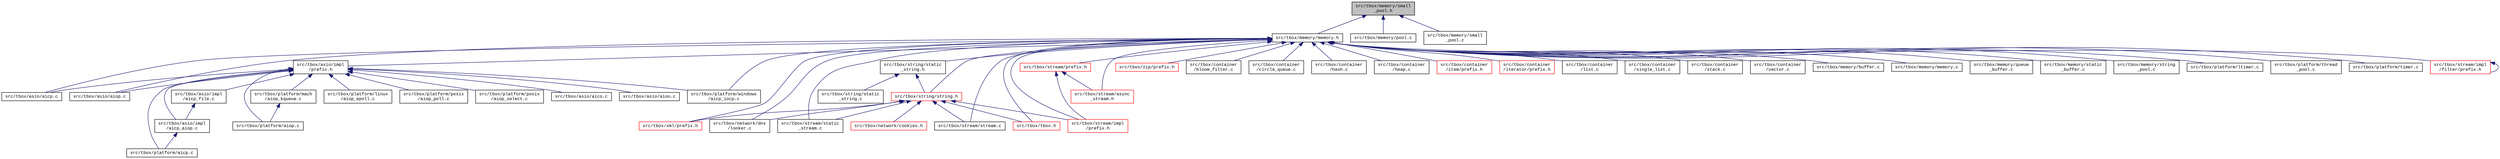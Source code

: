 digraph "src/tbox/memory/small_pool.h"
{
  edge [fontname="CourierNew",fontsize="10",labelfontname="CourierNew",labelfontsize="10"];
  node [fontname="CourierNew",fontsize="10",shape=record];
  Node1 [label="src/tbox/memory/small\l_pool.h",height=0.2,width=0.4,color="black", fillcolor="grey75", style="filled" fontcolor="black"];
  Node1 -> Node2 [dir="back",color="midnightblue",fontsize="10",style="solid",fontname="CourierNew"];
  Node2 [label="src/tbox/memory/memory.h",height=0.2,width=0.4,color="black", fillcolor="white", style="filled",URL="$dd/d7b/memory_2memory_8h_source.html"];
  Node2 -> Node3 [dir="back",color="midnightblue",fontsize="10",style="solid",fontname="CourierNew"];
  Node3 [label="src/tbox/asio/impl\l/prefix.h",height=0.2,width=0.4,color="black", fillcolor="white", style="filled",URL="$d3/d3c/asio_2impl_2prefix_8h_source.html"];
  Node3 -> Node4 [dir="back",color="midnightblue",fontsize="10",style="solid",fontname="CourierNew"];
  Node4 [label="src/tbox/asio/aico.c",height=0.2,width=0.4,color="black", fillcolor="white", style="filled",URL="$d5/d69/aico_8c.html"];
  Node3 -> Node5 [dir="back",color="midnightblue",fontsize="10",style="solid",fontname="CourierNew"];
  Node5 [label="src/tbox/asio/aicp.c",height=0.2,width=0.4,color="black", fillcolor="white", style="filled",URL="$d4/ddc/asio_2aicp_8c_source.html"];
  Node3 -> Node6 [dir="back",color="midnightblue",fontsize="10",style="solid",fontname="CourierNew"];
  Node6 [label="src/tbox/asio/aioo.c",height=0.2,width=0.4,color="black", fillcolor="white", style="filled",URL="$d4/d1f/asio_2aioo_8c_source.html"];
  Node3 -> Node7 [dir="back",color="midnightblue",fontsize="10",style="solid",fontname="CourierNew"];
  Node7 [label="src/tbox/asio/aiop.c",height=0.2,width=0.4,color="black", fillcolor="white", style="filled",URL="$da/d6e/asio_2aiop_8c_source.html"];
  Node3 -> Node8 [dir="back",color="midnightblue",fontsize="10",style="solid",fontname="CourierNew"];
  Node8 [label="src/tbox/asio/impl\l/aicp_aiop.c",height=0.2,width=0.4,color="black", fillcolor="white", style="filled",URL="$d1/d99/aicp__aiop_8c_source.html"];
  Node8 -> Node9 [dir="back",color="midnightblue",fontsize="10",style="solid",fontname="CourierNew"];
  Node9 [label="src/tbox/platform/aicp.c",height=0.2,width=0.4,color="black", fillcolor="white", style="filled",URL="$d2/d87/platform_2aicp_8c_source.html"];
  Node3 -> Node10 [dir="back",color="midnightblue",fontsize="10",style="solid",fontname="CourierNew"];
  Node10 [label="src/tbox/asio/impl\l/aicp_file.c",height=0.2,width=0.4,color="black", fillcolor="white", style="filled",URL="$dd/d7a/aicp__file_8c.html"];
  Node10 -> Node8 [dir="back",color="midnightblue",fontsize="10",style="solid",fontname="CourierNew"];
  Node3 -> Node9 [dir="back",color="midnightblue",fontsize="10",style="solid",fontname="CourierNew"];
  Node3 -> Node11 [dir="back",color="midnightblue",fontsize="10",style="solid",fontname="CourierNew"];
  Node11 [label="src/tbox/platform/aiop.c",height=0.2,width=0.4,color="black", fillcolor="white", style="filled",URL="$de/dd3/platform_2aiop_8c_source.html"];
  Node3 -> Node12 [dir="back",color="midnightblue",fontsize="10",style="solid",fontname="CourierNew"];
  Node12 [label="src/tbox/platform/mach\l/aiop_kqueue.c",height=0.2,width=0.4,color="black", fillcolor="white", style="filled",URL="$d1/d2a/aiop__kqueue_8c.html"];
  Node12 -> Node11 [dir="back",color="midnightblue",fontsize="10",style="solid",fontname="CourierNew"];
  Node3 -> Node13 [dir="back",color="midnightblue",fontsize="10",style="solid",fontname="CourierNew"];
  Node13 [label="src/tbox/platform/linux\l/aiop_epoll.c",height=0.2,width=0.4,color="black", fillcolor="white", style="filled",URL="$d3/de0/aiop__epoll_8c.html"];
  Node3 -> Node14 [dir="back",color="midnightblue",fontsize="10",style="solid",fontname="CourierNew"];
  Node14 [label="src/tbox/platform/posix\l/aiop_poll.c",height=0.2,width=0.4,color="black", fillcolor="white", style="filled",URL="$d7/dbe/aiop__poll_8c.html"];
  Node3 -> Node15 [dir="back",color="midnightblue",fontsize="10",style="solid",fontname="CourierNew"];
  Node15 [label="src/tbox/platform/posix\l/aiop_select.c",height=0.2,width=0.4,color="black", fillcolor="white", style="filled",URL="$d9/d43/aiop__select_8c.html"];
  Node3 -> Node16 [dir="back",color="midnightblue",fontsize="10",style="solid",fontname="CourierNew"];
  Node16 [label="src/tbox/platform/windows\l/aicp_iocp.c",height=0.2,width=0.4,color="black", fillcolor="white", style="filled",URL="$da/d07/aicp__iocp_8c.html"];
  Node2 -> Node5 [dir="back",color="midnightblue",fontsize="10",style="solid",fontname="CourierNew"];
  Node2 -> Node7 [dir="back",color="midnightblue",fontsize="10",style="solid",fontname="CourierNew"];
  Node2 -> Node17 [dir="back",color="midnightblue",fontsize="10",style="solid",fontname="CourierNew"];
  Node17 [label="src/tbox/string/static\l_string.h",height=0.2,width=0.4,color="black", fillcolor="white", style="filled",URL="$df/dcf/static__string_8h.html"];
  Node17 -> Node18 [dir="back",color="midnightblue",fontsize="10",style="solid",fontname="CourierNew"];
  Node18 [label="src/tbox/string/string.h",height=0.2,width=0.4,color="red", fillcolor="white", style="filled",URL="$d8/d2b/string_2string_8h_source.html"];
  Node18 -> Node19 [dir="back",color="midnightblue",fontsize="10",style="solid",fontname="CourierNew"];
  Node19 [label="src/tbox/network/cookies.h",height=0.2,width=0.4,color="red", fillcolor="white", style="filled",URL="$da/dea/cookies_8h.html"];
  Node18 -> Node20 [dir="back",color="midnightblue",fontsize="10",style="solid",fontname="CourierNew"];
  Node20 [label="src/tbox/xml/prefix.h",height=0.2,width=0.4,color="red", fillcolor="white", style="filled",URL="$d1/d9b/xml_2prefix_8h_source.html"];
  Node18 -> Node21 [dir="back",color="midnightblue",fontsize="10",style="solid",fontname="CourierNew"];
  Node21 [label="src/tbox/network/dns\l/looker.c",height=0.2,width=0.4,color="black", fillcolor="white", style="filled",URL="$d8/d79/looker_8c.html"];
  Node18 -> Node22 [dir="back",color="midnightblue",fontsize="10",style="solid",fontname="CourierNew"];
  Node22 [label="src/tbox/stream/impl\l/prefix.h",height=0.2,width=0.4,color="red", fillcolor="white", style="filled",URL="$dc/dd3/stream_2impl_2prefix_8h_source.html"];
  Node18 -> Node23 [dir="back",color="midnightblue",fontsize="10",style="solid",fontname="CourierNew"];
  Node23 [label="src/tbox/stream/static\l_stream.c",height=0.2,width=0.4,color="black", fillcolor="white", style="filled",URL="$df/d8a/static__stream_8c.html"];
  Node18 -> Node24 [dir="back",color="midnightblue",fontsize="10",style="solid",fontname="CourierNew"];
  Node24 [label="src/tbox/stream/stream.c",height=0.2,width=0.4,color="black", fillcolor="white", style="filled",URL="$d8/d4d/stream_8c.html"];
  Node18 -> Node25 [dir="back",color="midnightblue",fontsize="10",style="solid",fontname="CourierNew"];
  Node25 [label="src/tbox/tbox.h",height=0.2,width=0.4,color="red", fillcolor="white", style="filled",URL="$da/dec/tbox_8h.html"];
  Node17 -> Node26 [dir="back",color="midnightblue",fontsize="10",style="solid",fontname="CourierNew"];
  Node26 [label="src/tbox/string/static\l_string.c",height=0.2,width=0.4,color="black", fillcolor="white", style="filled",URL="$db/d55/static__string_8c.html"];
  Node2 -> Node18 [dir="back",color="midnightblue",fontsize="10",style="solid",fontname="CourierNew"];
  Node2 -> Node27 [dir="back",color="midnightblue",fontsize="10",style="solid",fontname="CourierNew"];
  Node27 [label="src/tbox/stream/prefix.h",height=0.2,width=0.4,color="red", fillcolor="white", style="filled",URL="$d2/dd0/stream_2prefix_8h_source.html"];
  Node27 -> Node28 [dir="back",color="midnightblue",fontsize="10",style="solid",fontname="CourierNew"];
  Node28 [label="src/tbox/stream/async\l_stream.h",height=0.2,width=0.4,color="red", fillcolor="white", style="filled",URL="$d0/d4d/async__stream_8h.html"];
  Node27 -> Node22 [dir="back",color="midnightblue",fontsize="10",style="solid",fontname="CourierNew"];
  Node2 -> Node29 [dir="back",color="midnightblue",fontsize="10",style="solid",fontname="CourierNew"];
  Node29 [label="src/tbox/zip/prefix.h",height=0.2,width=0.4,color="red", fillcolor="white", style="filled",URL="$d0/d9e/zip_2prefix_8h_source.html"];
  Node2 -> Node28 [dir="back",color="midnightblue",fontsize="10",style="solid",fontname="CourierNew"];
  Node2 -> Node30 [dir="back",color="midnightblue",fontsize="10",style="solid",fontname="CourierNew"];
  Node30 [label="src/tbox/container\l/bloom_filter.c",height=0.2,width=0.4,color="black", fillcolor="white", style="filled",URL="$dc/d02/bloom__filter_8c.html"];
  Node2 -> Node31 [dir="back",color="midnightblue",fontsize="10",style="solid",fontname="CourierNew"];
  Node31 [label="src/tbox/container\l/circle_queue.c",height=0.2,width=0.4,color="black", fillcolor="white", style="filled",URL="$da/d7e/circle__queue_8c.html"];
  Node2 -> Node32 [dir="back",color="midnightblue",fontsize="10",style="solid",fontname="CourierNew"];
  Node32 [label="src/tbox/container\l/hash.c",height=0.2,width=0.4,color="black", fillcolor="white", style="filled",URL="$d1/d04/hash_8c_source.html"];
  Node2 -> Node33 [dir="back",color="midnightblue",fontsize="10",style="solid",fontname="CourierNew"];
  Node33 [label="src/tbox/container\l/heap.c",height=0.2,width=0.4,color="black", fillcolor="white", style="filled",URL="$d2/d29/heap_8c.html"];
  Node2 -> Node34 [dir="back",color="midnightblue",fontsize="10",style="solid",fontname="CourierNew"];
  Node34 [label="src/tbox/container\l/item/prefix.h",height=0.2,width=0.4,color="red", fillcolor="white", style="filled",URL="$df/d6e/container_2item_2prefix_8h_source.html"];
  Node2 -> Node20 [dir="back",color="midnightblue",fontsize="10",style="solid",fontname="CourierNew"];
  Node2 -> Node35 [dir="back",color="midnightblue",fontsize="10",style="solid",fontname="CourierNew"];
  Node35 [label="src/tbox/container\l/iterator/prefix.h",height=0.2,width=0.4,color="red", fillcolor="white", style="filled",URL="$d1/d81/container_2iterator_2prefix_8h_source.html"];
  Node2 -> Node36 [dir="back",color="midnightblue",fontsize="10",style="solid",fontname="CourierNew"];
  Node36 [label="src/tbox/container\l/list.c",height=0.2,width=0.4,color="black", fillcolor="white", style="filled",URL="$d7/d40/list_8c.html"];
  Node2 -> Node37 [dir="back",color="midnightblue",fontsize="10",style="solid",fontname="CourierNew"];
  Node37 [label="src/tbox/container\l/single_list.c",height=0.2,width=0.4,color="black", fillcolor="white", style="filled",URL="$d6/dc3/single__list_8c.html"];
  Node2 -> Node38 [dir="back",color="midnightblue",fontsize="10",style="solid",fontname="CourierNew"];
  Node38 [label="src/tbox/container\l/stack.c",height=0.2,width=0.4,color="black", fillcolor="white", style="filled",URL="$d3/dbb/stack_8c.html"];
  Node2 -> Node39 [dir="back",color="midnightblue",fontsize="10",style="solid",fontname="CourierNew"];
  Node39 [label="src/tbox/container\l/vector.c",height=0.2,width=0.4,color="black", fillcolor="white", style="filled",URL="$df/dfa/vector_8c.html"];
  Node2 -> Node40 [dir="back",color="midnightblue",fontsize="10",style="solid",fontname="CourierNew"];
  Node40 [label="src/tbox/memory/buffer.c",height=0.2,width=0.4,color="black", fillcolor="white", style="filled",URL="$d3/d8b/buffer_8c.html"];
  Node2 -> Node41 [dir="back",color="midnightblue",fontsize="10",style="solid",fontname="CourierNew"];
  Node41 [label="src/tbox/memory/memory.c",height=0.2,width=0.4,color="black", fillcolor="white", style="filled",URL="$de/d30/memory_2memory_8c_source.html"];
  Node2 -> Node42 [dir="back",color="midnightblue",fontsize="10",style="solid",fontname="CourierNew"];
  Node42 [label="src/tbox/memory/queue\l_buffer.c",height=0.2,width=0.4,color="black", fillcolor="white", style="filled",URL="$d1/da2/queue__buffer_8c.html"];
  Node2 -> Node43 [dir="back",color="midnightblue",fontsize="10",style="solid",fontname="CourierNew"];
  Node43 [label="src/tbox/memory/static\l_buffer.c",height=0.2,width=0.4,color="black", fillcolor="white", style="filled",URL="$d9/db5/static__buffer_8c.html"];
  Node2 -> Node44 [dir="back",color="midnightblue",fontsize="10",style="solid",fontname="CourierNew"];
  Node44 [label="src/tbox/memory/string\l_pool.c",height=0.2,width=0.4,color="black", fillcolor="white", style="filled",URL="$d3/d3f/string__pool_8c.html"];
  Node2 -> Node21 [dir="back",color="midnightblue",fontsize="10",style="solid",fontname="CourierNew"];
  Node2 -> Node45 [dir="back",color="midnightblue",fontsize="10",style="solid",fontname="CourierNew"];
  Node45 [label="src/tbox/platform/ltimer.c",height=0.2,width=0.4,color="black", fillcolor="white", style="filled",URL="$d7/d10/ltimer_8c.html"];
  Node2 -> Node46 [dir="back",color="midnightblue",fontsize="10",style="solid",fontname="CourierNew"];
  Node46 [label="src/tbox/platform/thread\l_pool.c",height=0.2,width=0.4,color="black", fillcolor="white", style="filled",URL="$db/d84/thread__pool_8c.html"];
  Node2 -> Node47 [dir="back",color="midnightblue",fontsize="10",style="solid",fontname="CourierNew"];
  Node47 [label="src/tbox/platform/timer.c",height=0.2,width=0.4,color="black", fillcolor="white", style="filled",URL="$df/d41/timer_8c.html"];
  Node2 -> Node16 [dir="back",color="midnightblue",fontsize="10",style="solid",fontname="CourierNew"];
  Node2 -> Node22 [dir="back",color="midnightblue",fontsize="10",style="solid",fontname="CourierNew"];
  Node2 -> Node48 [dir="back",color="midnightblue",fontsize="10",style="solid",fontname="CourierNew"];
  Node48 [label="src/tbox/stream/impl\l/filter/prefix.h",height=0.2,width=0.4,color="red", fillcolor="white", style="filled",URL="$dc/d22/stream_2impl_2filter_2prefix_8h_source.html"];
  Node48 -> Node48 [dir="back",color="midnightblue",fontsize="10",style="solid",fontname="CourierNew"];
  Node2 -> Node23 [dir="back",color="midnightblue",fontsize="10",style="solid",fontname="CourierNew"];
  Node2 -> Node24 [dir="back",color="midnightblue",fontsize="10",style="solid",fontname="CourierNew"];
  Node2 -> Node25 [dir="back",color="midnightblue",fontsize="10",style="solid",fontname="CourierNew"];
  Node1 -> Node49 [dir="back",color="midnightblue",fontsize="10",style="solid",fontname="CourierNew"];
  Node49 [label="src/tbox/memory/pool.c",height=0.2,width=0.4,color="black", fillcolor="white", style="filled",URL="$d4/de5/pool_8c.html"];
  Node1 -> Node50 [dir="back",color="midnightblue",fontsize="10",style="solid",fontname="CourierNew"];
  Node50 [label="src/tbox/memory/small\l_pool.c",height=0.2,width=0.4,color="black", fillcolor="white", style="filled",URL="$d9/d61/small__pool_8c.html"];
}
